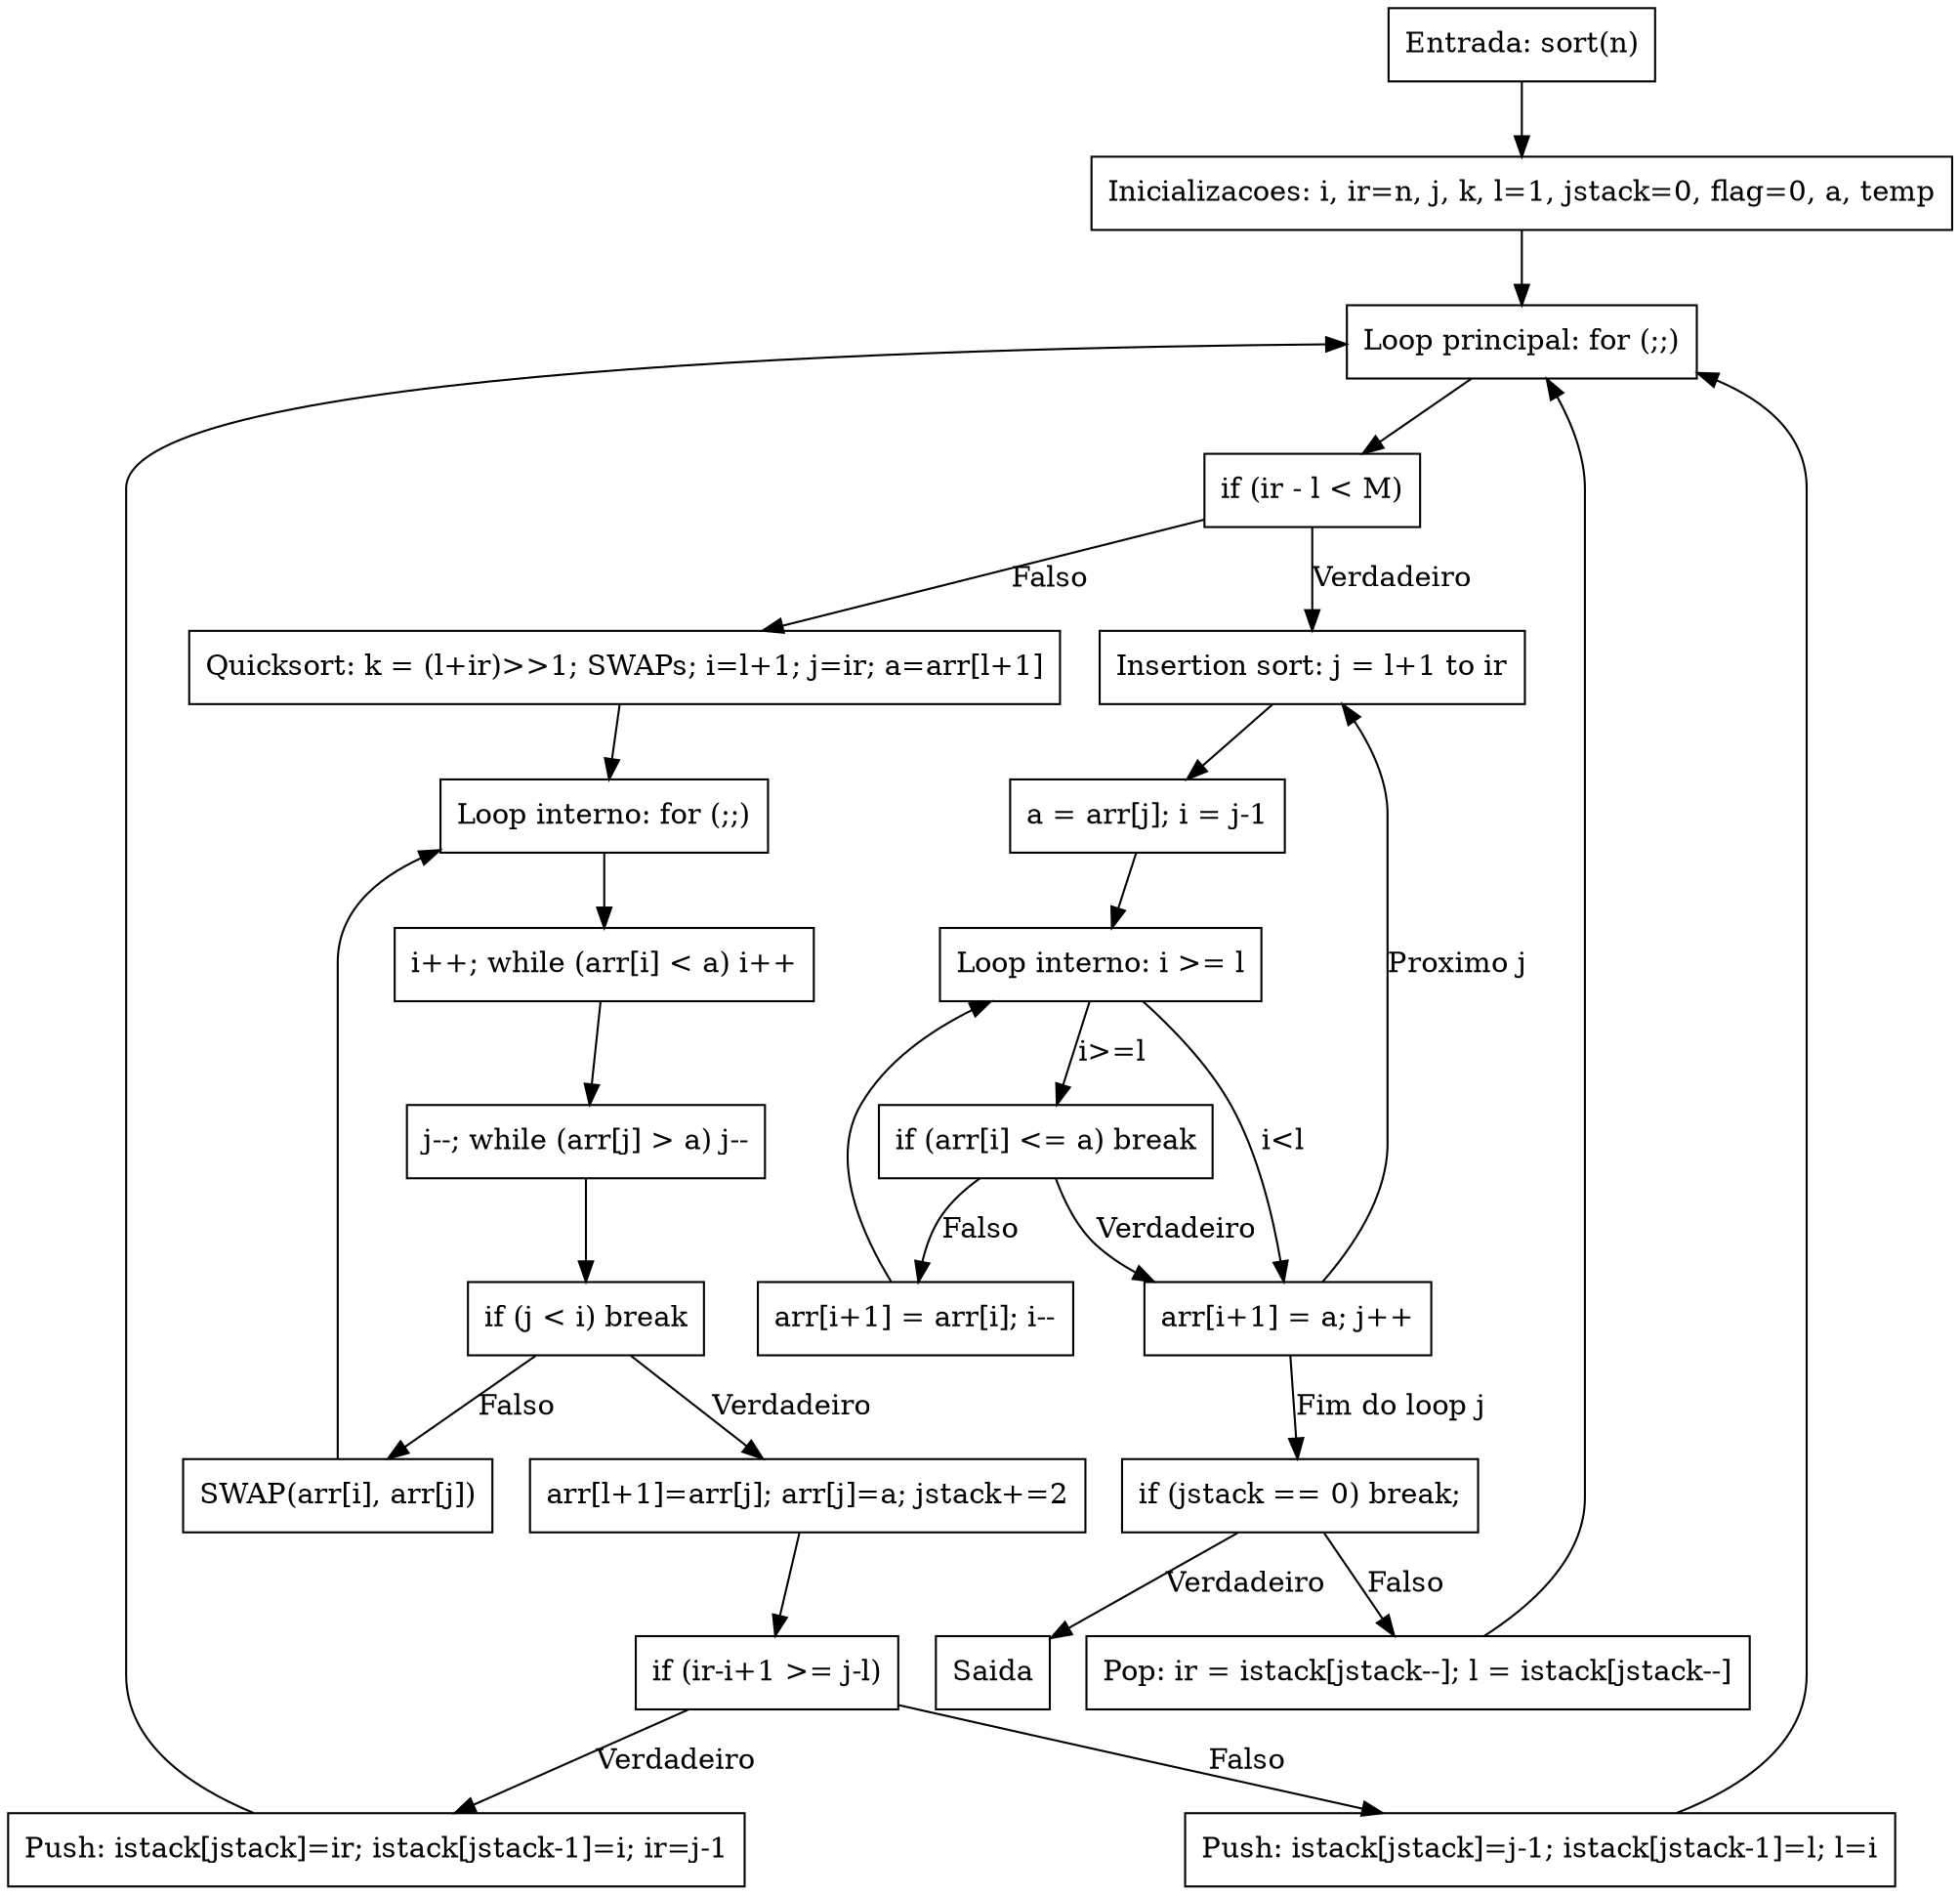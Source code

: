 digraph CFG {
  node [shape=box];
  entry [label="Entrada: sort(n)"];
  exit [label="Saida"];

  // Blocos basicos
  BB0 [label="Inicializacoes: i, ir=n, j, k, l=1, jstack=0, flag=0, a, temp"];
  BB1 [label="Loop principal: for (;;)"];
  BB2 [label="if (ir - l < M)"];
  BB3 [label="Insertion sort: j = l+1 to ir"];
  BB4 [label="a = arr[j]; i = j-1"];
  BB5 [label="Loop interno: i >= l"];
  BB6 [label="if (arr[i] <= a) break"];
  BB7 [label="arr[i+1] = arr[i]; i--"];
  BB8 [label="arr[i+1] = a; j++"];
  BB9 [label="if (jstack == 0) break;"];
  BB10 [label="Pop: ir = istack[jstack--]; l = istack[jstack--]"];
  BB11 [label="Quicksort: k = (l+ir)>>1; SWAPs; i=l+1; j=ir; a=arr[l+1]"];
  BB12 [label="Loop interno: for (;;)"];
  BB13 [label="i++; while (arr[i] < a) i++"];
  BB14 [label="j--; while (arr[j] > a) j--"];
  BB15 [label="if (j < i) break"];
  BB16 [label="SWAP(arr[i], arr[j])"];
  BB17 [label="arr[l+1]=arr[j]; arr[j]=a; jstack+=2"];
  BB18 [label="if (ir-i+1 >= j-l)"];
  BB19 [label="Push: istack[jstack]=ir; istack[jstack-1]=i; ir=j-1"];
  BB20 [label="Push: istack[jstack]=j-1; istack[jstack-1]=l; l=i"];

  // Conexoes
  entry -> BB0;
  BB0 -> BB1;
  BB1 -> BB2;
  BB2 -> BB3 [label="Verdadeiro"];
  BB2 -> BB11 [label="Falso"];
  BB3 -> BB4;
  BB4 -> BB5;
  BB5 -> BB6 [label="i>=l"];
  BB5 -> BB8 [label="i<l"];
  BB6 -> BB7 [label="Falso"];
  BB6 -> BB8 [label="Verdadeiro"];
  BB7 -> BB5;
  BB8 -> BB3 [label="Proximo j"];
  BB8 -> BB9 [label="Fim do loop j"];
  BB9 -> exit [label="Verdadeiro"];
  BB9 -> BB10 [label="Falso"];
  BB10 -> BB1;
  BB11 -> BB12;
  BB12 -> BB13;
  BB13 -> BB14;
  BB14 -> BB15;
  BB15 -> BB17 [label="Verdadeiro"];
  BB15 -> BB16 [label="Falso"];
  BB16 -> BB12;
  BB17 -> BB18;
  BB18 -> BB19 [label="Verdadeiro"];
  BB18 -> BB20 [label="Falso"];
  BB19 -> BB1;
  BB20 -> BB1;
}